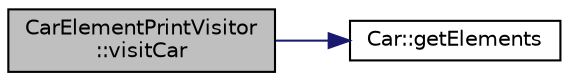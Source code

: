 digraph "CarElementPrintVisitor::visitCar"
{
  edge [fontname="Helvetica",fontsize="10",labelfontname="Helvetica",labelfontsize="10"];
  node [fontname="Helvetica",fontsize="10",shape=record];
  rankdir="LR";
  Node1 [label="CarElementPrintVisitor\l::visitCar",height=0.2,width=0.4,color="black", fillcolor="grey75", style="filled", fontcolor="black"];
  Node1 -> Node2 [color="midnightblue",fontsize="10",style="solid",fontname="Helvetica"];
  Node2 [label="Car::getElements",height=0.2,width=0.4,color="black", fillcolor="white", style="filled",URL="$classCar.html#a70d9577f631b92e0537ff331c8f7409b"];
}
